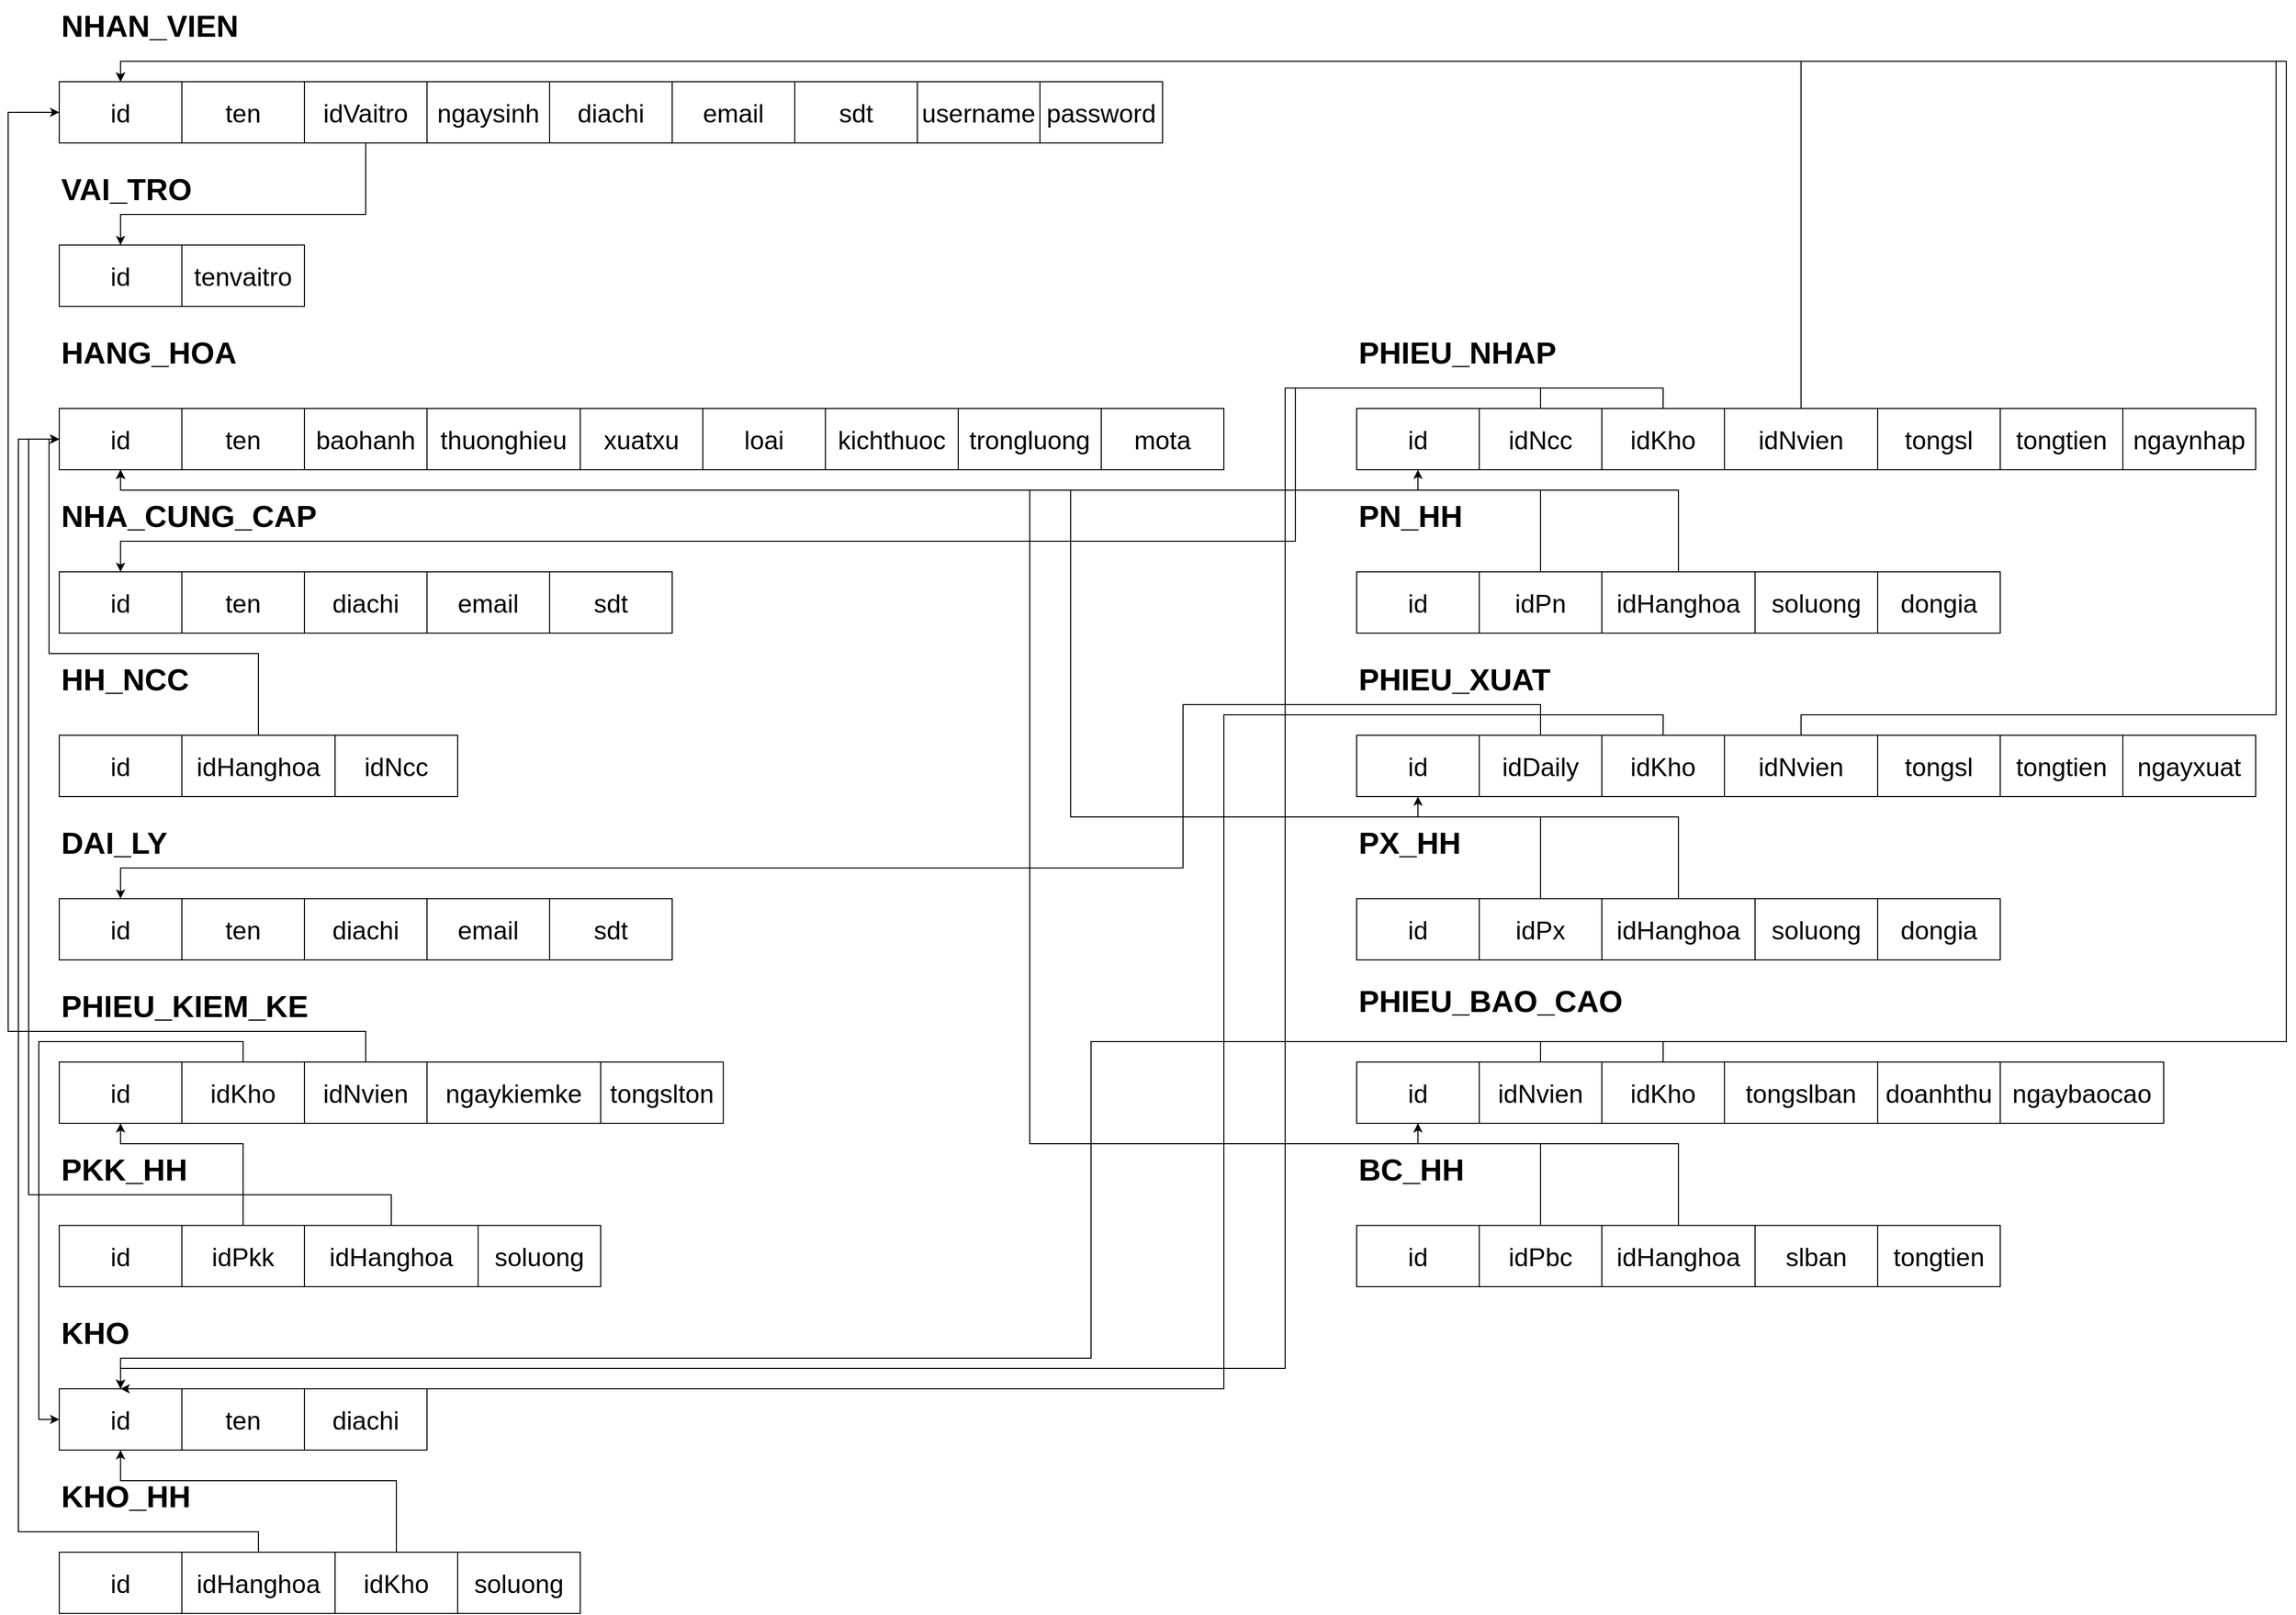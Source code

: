 <mxfile version="24.5.2" type="device">
  <diagram name="Page-1" id="P2hCqEnPHXEeFKP6DbiL">
    <mxGraphModel dx="3585" dy="1845" grid="1" gridSize="10" guides="1" tooltips="1" connect="1" arrows="1" fold="1" page="1" pageScale="1" pageWidth="3300" pageHeight="4681" math="0" shadow="0">
      <root>
        <mxCell id="0" />
        <mxCell id="1" parent="0" />
        <mxCell id="fSI5KDJvqZaZzSSYszZb-158" value="" style="rounded=0;whiteSpace=wrap;html=1;" vertex="1" parent="1">
          <mxGeometry x="160" y="160" width="120" height="60" as="geometry" />
        </mxCell>
        <mxCell id="fSI5KDJvqZaZzSSYszZb-159" value="id" style="text;html=1;align=center;verticalAlign=middle;whiteSpace=wrap;rounded=0;fontSize=25;" vertex="1" parent="1">
          <mxGeometry x="160" y="160" width="120" height="60" as="geometry" />
        </mxCell>
        <mxCell id="fSI5KDJvqZaZzSSYszZb-172" value="" style="rounded=0;whiteSpace=wrap;html=1;" vertex="1" parent="1">
          <mxGeometry x="280" y="160" width="120" height="60" as="geometry" />
        </mxCell>
        <mxCell id="fSI5KDJvqZaZzSSYszZb-173" value="ten" style="text;html=1;align=center;verticalAlign=middle;whiteSpace=wrap;rounded=0;fontSize=25;" vertex="1" parent="1">
          <mxGeometry x="280" y="160" width="120" height="60" as="geometry" />
        </mxCell>
        <mxCell id="fSI5KDJvqZaZzSSYszZb-174" value="" style="rounded=0;whiteSpace=wrap;html=1;" vertex="1" parent="1">
          <mxGeometry x="400" y="160" width="120" height="60" as="geometry" />
        </mxCell>
        <mxCell id="fSI5KDJvqZaZzSSYszZb-684" style="edgeStyle=orthogonalEdgeStyle;rounded=0;orthogonalLoop=1;jettySize=auto;html=1;exitX=0.5;exitY=1;exitDx=0;exitDy=0;entryX=0.5;entryY=0;entryDx=0;entryDy=0;" edge="1" parent="1" source="fSI5KDJvqZaZzSSYszZb-175" target="fSI5KDJvqZaZzSSYszZb-459">
          <mxGeometry relative="1" as="geometry">
            <Array as="points">
              <mxPoint x="460" y="290" />
              <mxPoint x="220" y="290" />
            </Array>
          </mxGeometry>
        </mxCell>
        <mxCell id="fSI5KDJvqZaZzSSYszZb-175" value="idVaitro" style="text;html=1;align=center;verticalAlign=middle;whiteSpace=wrap;rounded=0;fontSize=25;" vertex="1" parent="1">
          <mxGeometry x="400" y="160" width="120" height="60" as="geometry" />
        </mxCell>
        <mxCell id="fSI5KDJvqZaZzSSYszZb-176" value="" style="rounded=0;whiteSpace=wrap;html=1;" vertex="1" parent="1">
          <mxGeometry x="520" y="160" width="120" height="60" as="geometry" />
        </mxCell>
        <mxCell id="fSI5KDJvqZaZzSSYszZb-177" value="ngaysinh" style="text;html=1;align=center;verticalAlign=middle;whiteSpace=wrap;rounded=0;fontSize=25;" vertex="1" parent="1">
          <mxGeometry x="520" y="160" width="120" height="60" as="geometry" />
        </mxCell>
        <mxCell id="fSI5KDJvqZaZzSSYszZb-178" value="" style="rounded=0;whiteSpace=wrap;html=1;" vertex="1" parent="1">
          <mxGeometry x="640" y="160" width="120" height="60" as="geometry" />
        </mxCell>
        <mxCell id="fSI5KDJvqZaZzSSYszZb-179" value="diachi" style="text;html=1;align=center;verticalAlign=middle;whiteSpace=wrap;rounded=0;fontSize=25;" vertex="1" parent="1">
          <mxGeometry x="640" y="160" width="120" height="60" as="geometry" />
        </mxCell>
        <mxCell id="fSI5KDJvqZaZzSSYszZb-180" value="" style="rounded=0;whiteSpace=wrap;html=1;" vertex="1" parent="1">
          <mxGeometry x="760" y="160" width="120" height="60" as="geometry" />
        </mxCell>
        <mxCell id="fSI5KDJvqZaZzSSYszZb-181" value="email" style="text;html=1;align=center;verticalAlign=middle;whiteSpace=wrap;rounded=0;fontSize=25;" vertex="1" parent="1">
          <mxGeometry x="760" y="160" width="120" height="60" as="geometry" />
        </mxCell>
        <mxCell id="fSI5KDJvqZaZzSSYszZb-182" value="" style="rounded=0;whiteSpace=wrap;html=1;" vertex="1" parent="1">
          <mxGeometry x="880" y="160" width="120" height="60" as="geometry" />
        </mxCell>
        <mxCell id="fSI5KDJvqZaZzSSYszZb-183" value="sdt" style="text;html=1;align=center;verticalAlign=middle;whiteSpace=wrap;rounded=0;fontSize=25;" vertex="1" parent="1">
          <mxGeometry x="880" y="160" width="120" height="60" as="geometry" />
        </mxCell>
        <mxCell id="fSI5KDJvqZaZzSSYszZb-184" value="" style="rounded=0;whiteSpace=wrap;html=1;" vertex="1" parent="1">
          <mxGeometry x="1000" y="160" width="120" height="60" as="geometry" />
        </mxCell>
        <mxCell id="fSI5KDJvqZaZzSSYszZb-185" value="username" style="text;html=1;align=center;verticalAlign=middle;whiteSpace=wrap;rounded=0;fontSize=25;" vertex="1" parent="1">
          <mxGeometry x="1000" y="160" width="120" height="60" as="geometry" />
        </mxCell>
        <mxCell id="fSI5KDJvqZaZzSSYszZb-186" value="" style="rounded=0;whiteSpace=wrap;html=1;" vertex="1" parent="1">
          <mxGeometry x="1120" y="160" width="120" height="60" as="geometry" />
        </mxCell>
        <mxCell id="fSI5KDJvqZaZzSSYszZb-187" value="password" style="text;html=1;align=center;verticalAlign=middle;whiteSpace=wrap;rounded=0;fontSize=25;" vertex="1" parent="1">
          <mxGeometry x="1120" y="160" width="120" height="60" as="geometry" />
        </mxCell>
        <mxCell id="fSI5KDJvqZaZzSSYszZb-458" value="" style="rounded=0;whiteSpace=wrap;html=1;" vertex="1" parent="1">
          <mxGeometry x="160" y="320" width="120" height="60" as="geometry" />
        </mxCell>
        <mxCell id="fSI5KDJvqZaZzSSYszZb-459" value="id" style="text;html=1;align=center;verticalAlign=middle;whiteSpace=wrap;rounded=0;fontSize=25;" vertex="1" parent="1">
          <mxGeometry x="160" y="320" width="120" height="60" as="geometry" />
        </mxCell>
        <mxCell id="fSI5KDJvqZaZzSSYszZb-460" value="" style="rounded=0;whiteSpace=wrap;html=1;" vertex="1" parent="1">
          <mxGeometry x="280" y="320" width="120" height="60" as="geometry" />
        </mxCell>
        <mxCell id="fSI5KDJvqZaZzSSYszZb-461" value="tenvaitro" style="text;html=1;align=center;verticalAlign=middle;whiteSpace=wrap;rounded=0;fontSize=25;" vertex="1" parent="1">
          <mxGeometry x="280" y="320" width="120" height="60" as="geometry" />
        </mxCell>
        <mxCell id="fSI5KDJvqZaZzSSYszZb-476" value="" style="rounded=0;whiteSpace=wrap;html=1;" vertex="1" parent="1">
          <mxGeometry x="160" y="480" width="120" height="60" as="geometry" />
        </mxCell>
        <mxCell id="fSI5KDJvqZaZzSSYszZb-477" value="id" style="text;html=1;align=center;verticalAlign=middle;whiteSpace=wrap;rounded=0;fontSize=25;" vertex="1" parent="1">
          <mxGeometry x="160" y="480" width="120" height="60" as="geometry" />
        </mxCell>
        <mxCell id="fSI5KDJvqZaZzSSYszZb-478" value="" style="rounded=0;whiteSpace=wrap;html=1;" vertex="1" parent="1">
          <mxGeometry x="280" y="480" width="120" height="60" as="geometry" />
        </mxCell>
        <mxCell id="fSI5KDJvqZaZzSSYszZb-479" value="ten" style="text;html=1;align=center;verticalAlign=middle;whiteSpace=wrap;rounded=0;fontSize=25;" vertex="1" parent="1">
          <mxGeometry x="280" y="480" width="120" height="60" as="geometry" />
        </mxCell>
        <mxCell id="fSI5KDJvqZaZzSSYszZb-480" value="" style="rounded=0;whiteSpace=wrap;html=1;" vertex="1" parent="1">
          <mxGeometry x="400" y="480" width="120" height="60" as="geometry" />
        </mxCell>
        <mxCell id="fSI5KDJvqZaZzSSYszZb-481" value="baohanh" style="text;html=1;align=center;verticalAlign=middle;whiteSpace=wrap;rounded=0;fontSize=25;" vertex="1" parent="1">
          <mxGeometry x="400" y="480" width="120" height="60" as="geometry" />
        </mxCell>
        <mxCell id="fSI5KDJvqZaZzSSYszZb-482" value="" style="rounded=0;whiteSpace=wrap;html=1;" vertex="1" parent="1">
          <mxGeometry x="520" y="480" width="150" height="60" as="geometry" />
        </mxCell>
        <mxCell id="fSI5KDJvqZaZzSSYszZb-483" value="thuonghieu" style="text;html=1;align=center;verticalAlign=middle;whiteSpace=wrap;rounded=0;fontSize=25;" vertex="1" parent="1">
          <mxGeometry x="520" y="480" width="150" height="60" as="geometry" />
        </mxCell>
        <mxCell id="fSI5KDJvqZaZzSSYszZb-484" value="" style="rounded=0;whiteSpace=wrap;html=1;" vertex="1" parent="1">
          <mxGeometry x="670" y="480" width="120" height="60" as="geometry" />
        </mxCell>
        <mxCell id="fSI5KDJvqZaZzSSYszZb-485" value="xuatxu" style="text;html=1;align=center;verticalAlign=middle;whiteSpace=wrap;rounded=0;fontSize=25;" vertex="1" parent="1">
          <mxGeometry x="670" y="480" width="120" height="60" as="geometry" />
        </mxCell>
        <mxCell id="fSI5KDJvqZaZzSSYszZb-486" value="" style="rounded=0;whiteSpace=wrap;html=1;" vertex="1" parent="1">
          <mxGeometry x="790" y="480" width="120" height="60" as="geometry" />
        </mxCell>
        <mxCell id="fSI5KDJvqZaZzSSYszZb-487" value="loai" style="text;html=1;align=center;verticalAlign=middle;whiteSpace=wrap;rounded=0;fontSize=25;" vertex="1" parent="1">
          <mxGeometry x="790" y="480" width="120" height="60" as="geometry" />
        </mxCell>
        <mxCell id="fSI5KDJvqZaZzSSYszZb-488" value="" style="rounded=0;whiteSpace=wrap;html=1;" vertex="1" parent="1">
          <mxGeometry x="910" y="480" width="130" height="60" as="geometry" />
        </mxCell>
        <mxCell id="fSI5KDJvqZaZzSSYszZb-489" value="kichthuoc" style="text;html=1;align=center;verticalAlign=middle;whiteSpace=wrap;rounded=0;fontSize=25;" vertex="1" parent="1">
          <mxGeometry x="910" y="480" width="130" height="60" as="geometry" />
        </mxCell>
        <mxCell id="fSI5KDJvqZaZzSSYszZb-490" value="" style="rounded=0;whiteSpace=wrap;html=1;" vertex="1" parent="1">
          <mxGeometry x="1040" y="480" width="140" height="60" as="geometry" />
        </mxCell>
        <mxCell id="fSI5KDJvqZaZzSSYszZb-491" value="trongluong" style="text;html=1;align=center;verticalAlign=middle;whiteSpace=wrap;rounded=0;fontSize=25;" vertex="1" parent="1">
          <mxGeometry x="1040" y="480" width="140" height="60" as="geometry" />
        </mxCell>
        <mxCell id="fSI5KDJvqZaZzSSYszZb-492" value="" style="rounded=0;whiteSpace=wrap;html=1;" vertex="1" parent="1">
          <mxGeometry x="1180" y="480" width="120" height="60" as="geometry" />
        </mxCell>
        <mxCell id="fSI5KDJvqZaZzSSYszZb-493" value="mota" style="text;html=1;align=center;verticalAlign=middle;whiteSpace=wrap;rounded=0;fontSize=25;" vertex="1" parent="1">
          <mxGeometry x="1180" y="480" width="120" height="60" as="geometry" />
        </mxCell>
        <mxCell id="fSI5KDJvqZaZzSSYszZb-495" value="" style="rounded=0;whiteSpace=wrap;html=1;" vertex="1" parent="1">
          <mxGeometry x="160" y="640" width="120" height="60" as="geometry" />
        </mxCell>
        <mxCell id="fSI5KDJvqZaZzSSYszZb-496" value="id" style="text;html=1;align=center;verticalAlign=middle;whiteSpace=wrap;rounded=0;fontSize=25;" vertex="1" parent="1">
          <mxGeometry x="160" y="640" width="120" height="60" as="geometry" />
        </mxCell>
        <mxCell id="fSI5KDJvqZaZzSSYszZb-497" value="" style="rounded=0;whiteSpace=wrap;html=1;" vertex="1" parent="1">
          <mxGeometry x="280" y="640" width="120" height="60" as="geometry" />
        </mxCell>
        <mxCell id="fSI5KDJvqZaZzSSYszZb-498" value="ten" style="text;html=1;align=center;verticalAlign=middle;whiteSpace=wrap;rounded=0;fontSize=25;" vertex="1" parent="1">
          <mxGeometry x="280" y="640" width="120" height="60" as="geometry" />
        </mxCell>
        <mxCell id="fSI5KDJvqZaZzSSYszZb-499" value="" style="rounded=0;whiteSpace=wrap;html=1;" vertex="1" parent="1">
          <mxGeometry x="400" y="640" width="120" height="60" as="geometry" />
        </mxCell>
        <mxCell id="fSI5KDJvqZaZzSSYszZb-500" value="diachi" style="text;html=1;align=center;verticalAlign=middle;whiteSpace=wrap;rounded=0;fontSize=25;" vertex="1" parent="1">
          <mxGeometry x="400" y="640" width="120" height="60" as="geometry" />
        </mxCell>
        <mxCell id="fSI5KDJvqZaZzSSYszZb-501" value="" style="rounded=0;whiteSpace=wrap;html=1;" vertex="1" parent="1">
          <mxGeometry x="520" y="640" width="120" height="60" as="geometry" />
        </mxCell>
        <mxCell id="fSI5KDJvqZaZzSSYszZb-502" value="email" style="text;html=1;align=center;verticalAlign=middle;whiteSpace=wrap;rounded=0;fontSize=25;" vertex="1" parent="1">
          <mxGeometry x="520" y="640" width="120" height="60" as="geometry" />
        </mxCell>
        <mxCell id="fSI5KDJvqZaZzSSYszZb-503" value="" style="rounded=0;whiteSpace=wrap;html=1;" vertex="1" parent="1">
          <mxGeometry x="640" y="640" width="120" height="60" as="geometry" />
        </mxCell>
        <mxCell id="fSI5KDJvqZaZzSSYszZb-504" value="sdt" style="text;html=1;align=center;verticalAlign=middle;whiteSpace=wrap;rounded=0;fontSize=25;" vertex="1" parent="1">
          <mxGeometry x="640" y="640" width="120" height="60" as="geometry" />
        </mxCell>
        <mxCell id="fSI5KDJvqZaZzSSYszZb-513" value="" style="rounded=0;whiteSpace=wrap;html=1;" vertex="1" parent="1">
          <mxGeometry x="160" y="800" width="120" height="60" as="geometry" />
        </mxCell>
        <mxCell id="fSI5KDJvqZaZzSSYszZb-514" value="id" style="text;html=1;align=center;verticalAlign=middle;whiteSpace=wrap;rounded=0;fontSize=25;" vertex="1" parent="1">
          <mxGeometry x="160" y="800" width="120" height="60" as="geometry" />
        </mxCell>
        <mxCell id="fSI5KDJvqZaZzSSYszZb-515" value="" style="rounded=0;whiteSpace=wrap;html=1;" vertex="1" parent="1">
          <mxGeometry x="280" y="800" width="150" height="60" as="geometry" />
        </mxCell>
        <mxCell id="fSI5KDJvqZaZzSSYszZb-685" style="edgeStyle=orthogonalEdgeStyle;rounded=0;orthogonalLoop=1;jettySize=auto;html=1;exitX=0.5;exitY=0;exitDx=0;exitDy=0;entryX=0;entryY=0.5;entryDx=0;entryDy=0;" edge="1" parent="1" source="fSI5KDJvqZaZzSSYszZb-516" target="fSI5KDJvqZaZzSSYszZb-477">
          <mxGeometry relative="1" as="geometry">
            <Array as="points">
              <mxPoint x="355" y="720" />
              <mxPoint x="150" y="720" />
              <mxPoint x="150" y="510" />
            </Array>
          </mxGeometry>
        </mxCell>
        <mxCell id="fSI5KDJvqZaZzSSYszZb-516" value="idHanghoa" style="text;html=1;align=center;verticalAlign=middle;whiteSpace=wrap;rounded=0;fontSize=25;" vertex="1" parent="1">
          <mxGeometry x="280" y="800" width="150" height="60" as="geometry" />
        </mxCell>
        <mxCell id="fSI5KDJvqZaZzSSYszZb-517" value="" style="rounded=0;whiteSpace=wrap;html=1;" vertex="1" parent="1">
          <mxGeometry x="430" y="800" width="120" height="60" as="geometry" />
        </mxCell>
        <mxCell id="fSI5KDJvqZaZzSSYszZb-518" value="idNcc" style="text;html=1;align=center;verticalAlign=middle;whiteSpace=wrap;rounded=0;fontSize=25;" vertex="1" parent="1">
          <mxGeometry x="430" y="800" width="120" height="60" as="geometry" />
        </mxCell>
        <mxCell id="fSI5KDJvqZaZzSSYszZb-531" value="" style="rounded=0;whiteSpace=wrap;html=1;" vertex="1" parent="1">
          <mxGeometry x="160" y="960" width="120" height="60" as="geometry" />
        </mxCell>
        <mxCell id="fSI5KDJvqZaZzSSYszZb-532" value="id" style="text;html=1;align=center;verticalAlign=middle;whiteSpace=wrap;rounded=0;fontSize=25;" vertex="1" parent="1">
          <mxGeometry x="160" y="960" width="120" height="60" as="geometry" />
        </mxCell>
        <mxCell id="fSI5KDJvqZaZzSSYszZb-533" value="" style="rounded=0;whiteSpace=wrap;html=1;" vertex="1" parent="1">
          <mxGeometry x="280" y="960" width="120" height="60" as="geometry" />
        </mxCell>
        <mxCell id="fSI5KDJvqZaZzSSYszZb-534" value="ten" style="text;html=1;align=center;verticalAlign=middle;whiteSpace=wrap;rounded=0;fontSize=25;" vertex="1" parent="1">
          <mxGeometry x="280" y="960" width="120" height="60" as="geometry" />
        </mxCell>
        <mxCell id="fSI5KDJvqZaZzSSYszZb-535" value="" style="rounded=0;whiteSpace=wrap;html=1;" vertex="1" parent="1">
          <mxGeometry x="400" y="960" width="120" height="60" as="geometry" />
        </mxCell>
        <mxCell id="fSI5KDJvqZaZzSSYszZb-536" value="diachi" style="text;html=1;align=center;verticalAlign=middle;whiteSpace=wrap;rounded=0;fontSize=25;" vertex="1" parent="1">
          <mxGeometry x="400" y="960" width="120" height="60" as="geometry" />
        </mxCell>
        <mxCell id="fSI5KDJvqZaZzSSYszZb-537" value="" style="rounded=0;whiteSpace=wrap;html=1;" vertex="1" parent="1">
          <mxGeometry x="520" y="960" width="120" height="60" as="geometry" />
        </mxCell>
        <mxCell id="fSI5KDJvqZaZzSSYszZb-538" value="email" style="text;html=1;align=center;verticalAlign=middle;whiteSpace=wrap;rounded=0;fontSize=25;" vertex="1" parent="1">
          <mxGeometry x="520" y="960" width="120" height="60" as="geometry" />
        </mxCell>
        <mxCell id="fSI5KDJvqZaZzSSYszZb-539" value="" style="rounded=0;whiteSpace=wrap;html=1;" vertex="1" parent="1">
          <mxGeometry x="640" y="960" width="120" height="60" as="geometry" />
        </mxCell>
        <mxCell id="fSI5KDJvqZaZzSSYszZb-540" value="sdt" style="text;html=1;align=center;verticalAlign=middle;whiteSpace=wrap;rounded=0;fontSize=25;" vertex="1" parent="1">
          <mxGeometry x="640" y="960" width="120" height="60" as="geometry" />
        </mxCell>
        <mxCell id="fSI5KDJvqZaZzSSYszZb-549" value="" style="rounded=0;whiteSpace=wrap;html=1;" vertex="1" parent="1">
          <mxGeometry x="160" y="1120" width="120" height="60" as="geometry" />
        </mxCell>
        <mxCell id="fSI5KDJvqZaZzSSYszZb-550" value="id" style="text;html=1;align=center;verticalAlign=middle;whiteSpace=wrap;rounded=0;fontSize=25;" vertex="1" parent="1">
          <mxGeometry x="160" y="1120" width="120" height="60" as="geometry" />
        </mxCell>
        <mxCell id="fSI5KDJvqZaZzSSYszZb-551" value="" style="rounded=0;whiteSpace=wrap;html=1;" vertex="1" parent="1">
          <mxGeometry x="280" y="1120" width="120" height="60" as="geometry" />
        </mxCell>
        <mxCell id="fSI5KDJvqZaZzSSYszZb-686" style="edgeStyle=orthogonalEdgeStyle;rounded=0;orthogonalLoop=1;jettySize=auto;html=1;exitX=0.5;exitY=0;exitDx=0;exitDy=0;entryX=0;entryY=0.5;entryDx=0;entryDy=0;" edge="1" parent="1" source="fSI5KDJvqZaZzSSYszZb-552" target="fSI5KDJvqZaZzSSYszZb-578">
          <mxGeometry relative="1" as="geometry" />
        </mxCell>
        <mxCell id="fSI5KDJvqZaZzSSYszZb-552" value="idKho" style="text;html=1;align=center;verticalAlign=middle;whiteSpace=wrap;rounded=0;fontSize=25;" vertex="1" parent="1">
          <mxGeometry x="280" y="1120" width="120" height="60" as="geometry" />
        </mxCell>
        <mxCell id="fSI5KDJvqZaZzSSYszZb-553" value="" style="rounded=0;whiteSpace=wrap;html=1;" vertex="1" parent="1">
          <mxGeometry x="400" y="1120" width="120" height="60" as="geometry" />
        </mxCell>
        <mxCell id="fSI5KDJvqZaZzSSYszZb-687" style="edgeStyle=orthogonalEdgeStyle;rounded=0;orthogonalLoop=1;jettySize=auto;html=1;exitX=0.5;exitY=0;exitDx=0;exitDy=0;entryX=0;entryY=0.5;entryDx=0;entryDy=0;" edge="1" parent="1" source="fSI5KDJvqZaZzSSYszZb-554" target="fSI5KDJvqZaZzSSYszZb-159">
          <mxGeometry relative="1" as="geometry">
            <Array as="points">
              <mxPoint x="460" y="1090" />
              <mxPoint x="110" y="1090" />
              <mxPoint x="110" y="190" />
            </Array>
          </mxGeometry>
        </mxCell>
        <mxCell id="fSI5KDJvqZaZzSSYszZb-554" value="idNvien" style="text;html=1;align=center;verticalAlign=middle;whiteSpace=wrap;rounded=0;fontSize=25;" vertex="1" parent="1">
          <mxGeometry x="400" y="1120" width="120" height="60" as="geometry" />
        </mxCell>
        <mxCell id="fSI5KDJvqZaZzSSYszZb-555" value="" style="rounded=0;whiteSpace=wrap;html=1;" vertex="1" parent="1">
          <mxGeometry x="520" y="1120" width="170" height="60" as="geometry" />
        </mxCell>
        <mxCell id="fSI5KDJvqZaZzSSYszZb-556" value="ngaykiemke" style="text;html=1;align=center;verticalAlign=middle;whiteSpace=wrap;rounded=0;fontSize=25;" vertex="1" parent="1">
          <mxGeometry x="520" y="1120" width="170" height="60" as="geometry" />
        </mxCell>
        <mxCell id="fSI5KDJvqZaZzSSYszZb-557" value="" style="rounded=0;whiteSpace=wrap;html=1;" vertex="1" parent="1">
          <mxGeometry x="690" y="1120" width="120" height="60" as="geometry" />
        </mxCell>
        <mxCell id="fSI5KDJvqZaZzSSYszZb-558" value="tongslton" style="text;html=1;align=center;verticalAlign=middle;whiteSpace=wrap;rounded=0;fontSize=25;" vertex="1" parent="1">
          <mxGeometry x="690" y="1120" width="120" height="60" as="geometry" />
        </mxCell>
        <mxCell id="fSI5KDJvqZaZzSSYszZb-567" value="" style="rounded=0;whiteSpace=wrap;html=1;" vertex="1" parent="1">
          <mxGeometry x="160" y="1280" width="120" height="60" as="geometry" />
        </mxCell>
        <mxCell id="fSI5KDJvqZaZzSSYszZb-568" value="id" style="text;html=1;align=center;verticalAlign=middle;whiteSpace=wrap;rounded=0;fontSize=25;" vertex="1" parent="1">
          <mxGeometry x="160" y="1280" width="120" height="60" as="geometry" />
        </mxCell>
        <mxCell id="fSI5KDJvqZaZzSSYszZb-569" value="" style="rounded=0;whiteSpace=wrap;html=1;" vertex="1" parent="1">
          <mxGeometry x="280" y="1280" width="120" height="60" as="geometry" />
        </mxCell>
        <mxCell id="fSI5KDJvqZaZzSSYszZb-688" style="edgeStyle=orthogonalEdgeStyle;rounded=0;orthogonalLoop=1;jettySize=auto;html=1;exitX=0.5;exitY=0;exitDx=0;exitDy=0;entryX=0.5;entryY=1;entryDx=0;entryDy=0;" edge="1" parent="1" source="fSI5KDJvqZaZzSSYszZb-570" target="fSI5KDJvqZaZzSSYszZb-550">
          <mxGeometry relative="1" as="geometry">
            <Array as="points">
              <mxPoint x="340" y="1200" />
              <mxPoint x="220" y="1200" />
            </Array>
          </mxGeometry>
        </mxCell>
        <mxCell id="fSI5KDJvqZaZzSSYszZb-570" value="idPkk" style="text;html=1;align=center;verticalAlign=middle;whiteSpace=wrap;rounded=0;fontSize=25;" vertex="1" parent="1">
          <mxGeometry x="280" y="1280" width="120" height="60" as="geometry" />
        </mxCell>
        <mxCell id="fSI5KDJvqZaZzSSYszZb-571" value="" style="rounded=0;whiteSpace=wrap;html=1;" vertex="1" parent="1">
          <mxGeometry x="570" y="1280" width="120" height="60" as="geometry" />
        </mxCell>
        <mxCell id="fSI5KDJvqZaZzSSYszZb-572" value="soluong" style="text;html=1;align=center;verticalAlign=middle;whiteSpace=wrap;rounded=0;fontSize=25;" vertex="1" parent="1">
          <mxGeometry x="570" y="1280" width="120" height="60" as="geometry" />
        </mxCell>
        <mxCell id="fSI5KDJvqZaZzSSYszZb-573" value="" style="rounded=0;whiteSpace=wrap;html=1;" vertex="1" parent="1">
          <mxGeometry x="400" y="1280" width="170" height="60" as="geometry" />
        </mxCell>
        <mxCell id="fSI5KDJvqZaZzSSYszZb-689" style="edgeStyle=orthogonalEdgeStyle;rounded=0;orthogonalLoop=1;jettySize=auto;html=1;exitX=0.5;exitY=0;exitDx=0;exitDy=0;entryX=0;entryY=0.5;entryDx=0;entryDy=0;" edge="1" parent="1" source="fSI5KDJvqZaZzSSYszZb-574" target="fSI5KDJvqZaZzSSYszZb-477">
          <mxGeometry relative="1" as="geometry">
            <Array as="points">
              <mxPoint x="485" y="1250" />
              <mxPoint x="130" y="1250" />
              <mxPoint x="130" y="510" />
            </Array>
          </mxGeometry>
        </mxCell>
        <mxCell id="fSI5KDJvqZaZzSSYszZb-574" value="idHanghoa" style="text;html=1;align=center;verticalAlign=middle;whiteSpace=wrap;rounded=0;fontSize=25;" vertex="1" parent="1">
          <mxGeometry x="400" y="1280" width="170" height="60" as="geometry" />
        </mxCell>
        <mxCell id="fSI5KDJvqZaZzSSYszZb-577" value="" style="rounded=0;whiteSpace=wrap;html=1;" vertex="1" parent="1">
          <mxGeometry x="160" y="1440" width="120" height="60" as="geometry" />
        </mxCell>
        <mxCell id="fSI5KDJvqZaZzSSYszZb-578" value="id" style="text;html=1;align=center;verticalAlign=middle;whiteSpace=wrap;rounded=0;fontSize=25;" vertex="1" parent="1">
          <mxGeometry x="160" y="1440" width="120" height="60" as="geometry" />
        </mxCell>
        <mxCell id="fSI5KDJvqZaZzSSYszZb-579" value="" style="rounded=0;whiteSpace=wrap;html=1;" vertex="1" parent="1">
          <mxGeometry x="280" y="1440" width="120" height="60" as="geometry" />
        </mxCell>
        <mxCell id="fSI5KDJvqZaZzSSYszZb-580" value="ten" style="text;html=1;align=center;verticalAlign=middle;whiteSpace=wrap;rounded=0;fontSize=25;" vertex="1" parent="1">
          <mxGeometry x="280" y="1440" width="120" height="60" as="geometry" />
        </mxCell>
        <mxCell id="fSI5KDJvqZaZzSSYszZb-581" value="" style="rounded=0;whiteSpace=wrap;html=1;" vertex="1" parent="1">
          <mxGeometry x="400" y="1440" width="120" height="60" as="geometry" />
        </mxCell>
        <mxCell id="fSI5KDJvqZaZzSSYszZb-582" value="diachi" style="text;html=1;align=center;verticalAlign=middle;whiteSpace=wrap;rounded=0;fontSize=25;" vertex="1" parent="1">
          <mxGeometry x="400" y="1440" width="120" height="60" as="geometry" />
        </mxCell>
        <mxCell id="fSI5KDJvqZaZzSSYszZb-583" value="" style="rounded=0;whiteSpace=wrap;html=1;" vertex="1" parent="1">
          <mxGeometry x="160" y="1600" width="120" height="60" as="geometry" />
        </mxCell>
        <mxCell id="fSI5KDJvqZaZzSSYszZb-584" value="id" style="text;html=1;align=center;verticalAlign=middle;whiteSpace=wrap;rounded=0;fontSize=25;" vertex="1" parent="1">
          <mxGeometry x="160" y="1600" width="120" height="60" as="geometry" />
        </mxCell>
        <mxCell id="fSI5KDJvqZaZzSSYszZb-585" value="" style="rounded=0;whiteSpace=wrap;html=1;" vertex="1" parent="1">
          <mxGeometry x="280" y="1600" width="150" height="60" as="geometry" />
        </mxCell>
        <mxCell id="fSI5KDJvqZaZzSSYszZb-690" style="edgeStyle=orthogonalEdgeStyle;rounded=0;orthogonalLoop=1;jettySize=auto;html=1;exitX=0.5;exitY=0;exitDx=0;exitDy=0;entryX=0;entryY=0.5;entryDx=0;entryDy=0;" edge="1" parent="1" source="fSI5KDJvqZaZzSSYszZb-586" target="fSI5KDJvqZaZzSSYszZb-477">
          <mxGeometry relative="1" as="geometry">
            <Array as="points">
              <mxPoint x="355" y="1580" />
              <mxPoint x="120" y="1580" />
              <mxPoint x="120" y="510" />
            </Array>
          </mxGeometry>
        </mxCell>
        <mxCell id="fSI5KDJvqZaZzSSYszZb-586" value="idHanghoa" style="text;html=1;align=center;verticalAlign=middle;whiteSpace=wrap;rounded=0;fontSize=25;" vertex="1" parent="1">
          <mxGeometry x="280" y="1600" width="150" height="60" as="geometry" />
        </mxCell>
        <mxCell id="fSI5KDJvqZaZzSSYszZb-587" value="" style="rounded=0;whiteSpace=wrap;html=1;" vertex="1" parent="1">
          <mxGeometry x="430" y="1600" width="120" height="60" as="geometry" />
        </mxCell>
        <mxCell id="fSI5KDJvqZaZzSSYszZb-692" style="edgeStyle=orthogonalEdgeStyle;rounded=0;orthogonalLoop=1;jettySize=auto;html=1;exitX=0.5;exitY=0;exitDx=0;exitDy=0;entryX=0.5;entryY=1;entryDx=0;entryDy=0;" edge="1" parent="1" source="fSI5KDJvqZaZzSSYszZb-588" target="fSI5KDJvqZaZzSSYszZb-578">
          <mxGeometry relative="1" as="geometry">
            <Array as="points">
              <mxPoint x="490" y="1530" />
              <mxPoint x="220" y="1530" />
            </Array>
          </mxGeometry>
        </mxCell>
        <mxCell id="fSI5KDJvqZaZzSSYszZb-588" value="idKho" style="text;html=1;align=center;verticalAlign=middle;whiteSpace=wrap;rounded=0;fontSize=25;" vertex="1" parent="1">
          <mxGeometry x="430" y="1600" width="120" height="60" as="geometry" />
        </mxCell>
        <mxCell id="fSI5KDJvqZaZzSSYszZb-589" value="" style="rounded=0;whiteSpace=wrap;html=1;" vertex="1" parent="1">
          <mxGeometry x="550" y="1600" width="120" height="60" as="geometry" />
        </mxCell>
        <mxCell id="fSI5KDJvqZaZzSSYszZb-590" value="soluong" style="text;html=1;align=center;verticalAlign=middle;whiteSpace=wrap;rounded=0;fontSize=25;" vertex="1" parent="1">
          <mxGeometry x="550" y="1600" width="120" height="60" as="geometry" />
        </mxCell>
        <mxCell id="fSI5KDJvqZaZzSSYszZb-591" value="" style="rounded=0;whiteSpace=wrap;html=1;" vertex="1" parent="1">
          <mxGeometry x="1430" y="480" width="120" height="60" as="geometry" />
        </mxCell>
        <mxCell id="fSI5KDJvqZaZzSSYszZb-592" value="id" style="text;html=1;align=center;verticalAlign=middle;whiteSpace=wrap;rounded=0;fontSize=25;" vertex="1" parent="1">
          <mxGeometry x="1430" y="480" width="120" height="60" as="geometry" />
        </mxCell>
        <mxCell id="fSI5KDJvqZaZzSSYszZb-593" value="" style="rounded=0;whiteSpace=wrap;html=1;" vertex="1" parent="1">
          <mxGeometry x="1550" y="480" width="120" height="60" as="geometry" />
        </mxCell>
        <mxCell id="fSI5KDJvqZaZzSSYszZb-694" style="edgeStyle=orthogonalEdgeStyle;rounded=0;orthogonalLoop=1;jettySize=auto;html=1;exitX=0.5;exitY=0;exitDx=0;exitDy=0;entryX=0.5;entryY=0;entryDx=0;entryDy=0;" edge="1" parent="1" source="fSI5KDJvqZaZzSSYszZb-594" target="fSI5KDJvqZaZzSSYszZb-496">
          <mxGeometry relative="1" as="geometry">
            <Array as="points">
              <mxPoint x="1610" y="460" />
              <mxPoint x="1370" y="460" />
              <mxPoint x="1370" y="610" />
              <mxPoint x="220" y="610" />
            </Array>
          </mxGeometry>
        </mxCell>
        <mxCell id="fSI5KDJvqZaZzSSYszZb-594" value="idNcc" style="text;html=1;align=center;verticalAlign=middle;whiteSpace=wrap;rounded=0;fontSize=25;" vertex="1" parent="1">
          <mxGeometry x="1550" y="480" width="120" height="60" as="geometry" />
        </mxCell>
        <mxCell id="fSI5KDJvqZaZzSSYszZb-595" value="" style="rounded=0;whiteSpace=wrap;html=1;" vertex="1" parent="1">
          <mxGeometry x="1670" y="480" width="120" height="60" as="geometry" />
        </mxCell>
        <mxCell id="fSI5KDJvqZaZzSSYszZb-695" style="edgeStyle=orthogonalEdgeStyle;rounded=0;orthogonalLoop=1;jettySize=auto;html=1;exitX=0.5;exitY=0;exitDx=0;exitDy=0;entryX=0.5;entryY=0;entryDx=0;entryDy=0;" edge="1" parent="1" source="fSI5KDJvqZaZzSSYszZb-596" target="fSI5KDJvqZaZzSSYszZb-578">
          <mxGeometry relative="1" as="geometry">
            <Array as="points">
              <mxPoint x="1730" y="460" />
              <mxPoint x="1360" y="460" />
              <mxPoint x="1360" y="1420" />
              <mxPoint x="220" y="1420" />
            </Array>
          </mxGeometry>
        </mxCell>
        <mxCell id="fSI5KDJvqZaZzSSYszZb-596" value="idKho" style="text;html=1;align=center;verticalAlign=middle;whiteSpace=wrap;rounded=0;fontSize=25;" vertex="1" parent="1">
          <mxGeometry x="1670" y="480" width="120" height="60" as="geometry" />
        </mxCell>
        <mxCell id="fSI5KDJvqZaZzSSYszZb-597" value="" style="rounded=0;whiteSpace=wrap;html=1;" vertex="1" parent="1">
          <mxGeometry x="1790" y="480" width="150" height="60" as="geometry" />
        </mxCell>
        <mxCell id="fSI5KDJvqZaZzSSYszZb-696" style="edgeStyle=orthogonalEdgeStyle;rounded=0;orthogonalLoop=1;jettySize=auto;html=1;exitX=0.5;exitY=0;exitDx=0;exitDy=0;entryX=0.5;entryY=0;entryDx=0;entryDy=0;" edge="1" parent="1" source="fSI5KDJvqZaZzSSYszZb-598" target="fSI5KDJvqZaZzSSYszZb-159">
          <mxGeometry relative="1" as="geometry" />
        </mxCell>
        <mxCell id="fSI5KDJvqZaZzSSYszZb-598" value="idNvien" style="text;html=1;align=center;verticalAlign=middle;whiteSpace=wrap;rounded=0;fontSize=25;" vertex="1" parent="1">
          <mxGeometry x="1790" y="480" width="150" height="60" as="geometry" />
        </mxCell>
        <mxCell id="fSI5KDJvqZaZzSSYszZb-599" value="" style="rounded=0;whiteSpace=wrap;html=1;" vertex="1" parent="1">
          <mxGeometry x="1940" y="480" width="120" height="60" as="geometry" />
        </mxCell>
        <mxCell id="fSI5KDJvqZaZzSSYszZb-600" value="tongsl" style="text;html=1;align=center;verticalAlign=middle;whiteSpace=wrap;rounded=0;fontSize=25;" vertex="1" parent="1">
          <mxGeometry x="1940" y="480" width="120" height="60" as="geometry" />
        </mxCell>
        <mxCell id="fSI5KDJvqZaZzSSYszZb-601" value="" style="rounded=0;whiteSpace=wrap;html=1;" vertex="1" parent="1">
          <mxGeometry x="2060" y="480" width="120" height="60" as="geometry" />
        </mxCell>
        <mxCell id="fSI5KDJvqZaZzSSYszZb-602" value="tongtien" style="text;html=1;align=center;verticalAlign=middle;whiteSpace=wrap;rounded=0;fontSize=25;" vertex="1" parent="1">
          <mxGeometry x="2060" y="480" width="120" height="60" as="geometry" />
        </mxCell>
        <mxCell id="fSI5KDJvqZaZzSSYszZb-603" value="" style="rounded=0;whiteSpace=wrap;html=1;" vertex="1" parent="1">
          <mxGeometry x="2180" y="480" width="130" height="60" as="geometry" />
        </mxCell>
        <mxCell id="fSI5KDJvqZaZzSSYszZb-604" value="ngaynhap" style="text;html=1;align=center;verticalAlign=middle;whiteSpace=wrap;rounded=0;fontSize=25;" vertex="1" parent="1">
          <mxGeometry x="2180" y="480" width="130" height="60" as="geometry" />
        </mxCell>
        <mxCell id="fSI5KDJvqZaZzSSYszZb-609" value="" style="rounded=0;whiteSpace=wrap;html=1;" vertex="1" parent="1">
          <mxGeometry x="1430" y="640" width="120" height="60" as="geometry" />
        </mxCell>
        <mxCell id="fSI5KDJvqZaZzSSYszZb-610" value="id" style="text;html=1;align=center;verticalAlign=middle;whiteSpace=wrap;rounded=0;fontSize=25;" vertex="1" parent="1">
          <mxGeometry x="1430" y="640" width="120" height="60" as="geometry" />
        </mxCell>
        <mxCell id="fSI5KDJvqZaZzSSYszZb-611" value="" style="rounded=0;whiteSpace=wrap;html=1;" vertex="1" parent="1">
          <mxGeometry x="1550" y="640" width="120" height="60" as="geometry" />
        </mxCell>
        <mxCell id="fSI5KDJvqZaZzSSYszZb-697" style="edgeStyle=orthogonalEdgeStyle;rounded=0;orthogonalLoop=1;jettySize=auto;html=1;exitX=0.5;exitY=0;exitDx=0;exitDy=0;entryX=0.5;entryY=1;entryDx=0;entryDy=0;" edge="1" parent="1" source="fSI5KDJvqZaZzSSYszZb-612" target="fSI5KDJvqZaZzSSYszZb-592">
          <mxGeometry relative="1" as="geometry">
            <Array as="points">
              <mxPoint x="1610" y="560" />
              <mxPoint x="1490" y="560" />
            </Array>
          </mxGeometry>
        </mxCell>
        <mxCell id="fSI5KDJvqZaZzSSYszZb-612" value="idPn" style="text;html=1;align=center;verticalAlign=middle;whiteSpace=wrap;rounded=0;fontSize=25;" vertex="1" parent="1">
          <mxGeometry x="1550" y="640" width="120" height="60" as="geometry" />
        </mxCell>
        <mxCell id="fSI5KDJvqZaZzSSYszZb-613" value="" style="rounded=0;whiteSpace=wrap;html=1;" vertex="1" parent="1">
          <mxGeometry x="1940" y="640" width="120" height="60" as="geometry" />
        </mxCell>
        <mxCell id="fSI5KDJvqZaZzSSYszZb-614" value="dongia" style="text;html=1;align=center;verticalAlign=middle;whiteSpace=wrap;rounded=0;fontSize=25;" vertex="1" parent="1">
          <mxGeometry x="1940" y="640" width="120" height="60" as="geometry" />
        </mxCell>
        <mxCell id="fSI5KDJvqZaZzSSYszZb-615" value="" style="rounded=0;whiteSpace=wrap;html=1;" vertex="1" parent="1">
          <mxGeometry x="1670" y="640" width="150" height="60" as="geometry" />
        </mxCell>
        <mxCell id="fSI5KDJvqZaZzSSYszZb-698" style="edgeStyle=orthogonalEdgeStyle;rounded=0;orthogonalLoop=1;jettySize=auto;html=1;exitX=0.5;exitY=0;exitDx=0;exitDy=0;entryX=0.5;entryY=1;entryDx=0;entryDy=0;" edge="1" parent="1" source="fSI5KDJvqZaZzSSYszZb-616" target="fSI5KDJvqZaZzSSYszZb-477">
          <mxGeometry relative="1" as="geometry">
            <Array as="points">
              <mxPoint x="1745" y="560" />
              <mxPoint x="220" y="560" />
            </Array>
          </mxGeometry>
        </mxCell>
        <mxCell id="fSI5KDJvqZaZzSSYszZb-616" value="idHanghoa" style="text;html=1;align=center;verticalAlign=middle;whiteSpace=wrap;rounded=0;fontSize=25;" vertex="1" parent="1">
          <mxGeometry x="1670" y="640" width="150" height="60" as="geometry" />
        </mxCell>
        <mxCell id="fSI5KDJvqZaZzSSYszZb-617" value="" style="rounded=0;whiteSpace=wrap;html=1;" vertex="1" parent="1">
          <mxGeometry x="1820" y="640" width="120" height="60" as="geometry" />
        </mxCell>
        <mxCell id="fSI5KDJvqZaZzSSYszZb-618" value="soluong" style="text;html=1;align=center;verticalAlign=middle;whiteSpace=wrap;rounded=0;fontSize=25;" vertex="1" parent="1">
          <mxGeometry x="1820" y="640" width="120" height="60" as="geometry" />
        </mxCell>
        <mxCell id="fSI5KDJvqZaZzSSYszZb-619" value="" style="rounded=0;whiteSpace=wrap;html=1;" vertex="1" parent="1">
          <mxGeometry x="1430" y="800" width="120" height="60" as="geometry" />
        </mxCell>
        <mxCell id="fSI5KDJvqZaZzSSYszZb-620" value="id" style="text;html=1;align=center;verticalAlign=middle;whiteSpace=wrap;rounded=0;fontSize=25;" vertex="1" parent="1">
          <mxGeometry x="1430" y="800" width="120" height="60" as="geometry" />
        </mxCell>
        <mxCell id="fSI5KDJvqZaZzSSYszZb-621" value="" style="rounded=0;whiteSpace=wrap;html=1;" vertex="1" parent="1">
          <mxGeometry x="1550" y="800" width="120" height="60" as="geometry" />
        </mxCell>
        <mxCell id="fSI5KDJvqZaZzSSYszZb-699" style="edgeStyle=orthogonalEdgeStyle;rounded=0;orthogonalLoop=1;jettySize=auto;html=1;exitX=0.5;exitY=0;exitDx=0;exitDy=0;entryX=0.5;entryY=0;entryDx=0;entryDy=0;" edge="1" parent="1" source="fSI5KDJvqZaZzSSYszZb-622" target="fSI5KDJvqZaZzSSYszZb-532">
          <mxGeometry relative="1" as="geometry">
            <Array as="points">
              <mxPoint x="1610" y="770" />
              <mxPoint x="1260" y="770" />
              <mxPoint x="1260" y="930" />
              <mxPoint x="220" y="930" />
            </Array>
          </mxGeometry>
        </mxCell>
        <mxCell id="fSI5KDJvqZaZzSSYszZb-622" value="idDaily" style="text;html=1;align=center;verticalAlign=middle;whiteSpace=wrap;rounded=0;fontSize=25;" vertex="1" parent="1">
          <mxGeometry x="1550" y="800" width="120" height="60" as="geometry" />
        </mxCell>
        <mxCell id="fSI5KDJvqZaZzSSYszZb-623" value="" style="rounded=0;whiteSpace=wrap;html=1;" vertex="1" parent="1">
          <mxGeometry x="1670" y="800" width="120" height="60" as="geometry" />
        </mxCell>
        <mxCell id="fSI5KDJvqZaZzSSYszZb-700" style="edgeStyle=orthogonalEdgeStyle;rounded=0;orthogonalLoop=1;jettySize=auto;html=1;exitX=0.5;exitY=0;exitDx=0;exitDy=0;entryX=0.5;entryY=0;entryDx=0;entryDy=0;" edge="1" parent="1" source="fSI5KDJvqZaZzSSYszZb-624" target="fSI5KDJvqZaZzSSYszZb-578">
          <mxGeometry relative="1" as="geometry">
            <Array as="points">
              <mxPoint x="1730" y="780" />
              <mxPoint x="1300" y="780" />
              <mxPoint x="1300" y="1440" />
            </Array>
          </mxGeometry>
        </mxCell>
        <mxCell id="fSI5KDJvqZaZzSSYszZb-624" value="idKho" style="text;html=1;align=center;verticalAlign=middle;whiteSpace=wrap;rounded=0;fontSize=25;" vertex="1" parent="1">
          <mxGeometry x="1670" y="800" width="120" height="60" as="geometry" />
        </mxCell>
        <mxCell id="fSI5KDJvqZaZzSSYszZb-625" value="" style="rounded=0;whiteSpace=wrap;html=1;" vertex="1" parent="1">
          <mxGeometry x="1790" y="800" width="150" height="60" as="geometry" />
        </mxCell>
        <mxCell id="fSI5KDJvqZaZzSSYszZb-701" style="edgeStyle=orthogonalEdgeStyle;rounded=0;orthogonalLoop=1;jettySize=auto;html=1;exitX=0.5;exitY=0;exitDx=0;exitDy=0;entryX=0.5;entryY=0;entryDx=0;entryDy=0;" edge="1" parent="1" source="fSI5KDJvqZaZzSSYszZb-626" target="fSI5KDJvqZaZzSSYszZb-159">
          <mxGeometry relative="1" as="geometry">
            <Array as="points">
              <mxPoint x="1865" y="780" />
              <mxPoint x="2330" y="780" />
              <mxPoint x="2330" y="140" />
              <mxPoint x="220" y="140" />
            </Array>
          </mxGeometry>
        </mxCell>
        <mxCell id="fSI5KDJvqZaZzSSYszZb-626" value="idNvien" style="text;html=1;align=center;verticalAlign=middle;whiteSpace=wrap;rounded=0;fontSize=25;" vertex="1" parent="1">
          <mxGeometry x="1790" y="800" width="150" height="60" as="geometry" />
        </mxCell>
        <mxCell id="fSI5KDJvqZaZzSSYszZb-627" value="" style="rounded=0;whiteSpace=wrap;html=1;" vertex="1" parent="1">
          <mxGeometry x="1940" y="800" width="120" height="60" as="geometry" />
        </mxCell>
        <mxCell id="fSI5KDJvqZaZzSSYszZb-628" value="tongsl" style="text;html=1;align=center;verticalAlign=middle;whiteSpace=wrap;rounded=0;fontSize=25;" vertex="1" parent="1">
          <mxGeometry x="1940" y="800" width="120" height="60" as="geometry" />
        </mxCell>
        <mxCell id="fSI5KDJvqZaZzSSYszZb-629" value="" style="rounded=0;whiteSpace=wrap;html=1;" vertex="1" parent="1">
          <mxGeometry x="2060" y="800" width="120" height="60" as="geometry" />
        </mxCell>
        <mxCell id="fSI5KDJvqZaZzSSYszZb-630" value="tongtien" style="text;html=1;align=center;verticalAlign=middle;whiteSpace=wrap;rounded=0;fontSize=25;" vertex="1" parent="1">
          <mxGeometry x="2060" y="800" width="120" height="60" as="geometry" />
        </mxCell>
        <mxCell id="fSI5KDJvqZaZzSSYszZb-631" value="" style="rounded=0;whiteSpace=wrap;html=1;" vertex="1" parent="1">
          <mxGeometry x="2180" y="800" width="130" height="60" as="geometry" />
        </mxCell>
        <mxCell id="fSI5KDJvqZaZzSSYszZb-632" value="ngayxuat" style="text;html=1;align=center;verticalAlign=middle;whiteSpace=wrap;rounded=0;fontSize=25;" vertex="1" parent="1">
          <mxGeometry x="2180" y="800" width="130" height="60" as="geometry" />
        </mxCell>
        <mxCell id="fSI5KDJvqZaZzSSYszZb-633" value="" style="rounded=0;whiteSpace=wrap;html=1;" vertex="1" parent="1">
          <mxGeometry x="1430" y="960" width="120" height="60" as="geometry" />
        </mxCell>
        <mxCell id="fSI5KDJvqZaZzSSYszZb-634" value="id" style="text;html=1;align=center;verticalAlign=middle;whiteSpace=wrap;rounded=0;fontSize=25;" vertex="1" parent="1">
          <mxGeometry x="1430" y="960" width="120" height="60" as="geometry" />
        </mxCell>
        <mxCell id="fSI5KDJvqZaZzSSYszZb-635" value="" style="rounded=0;whiteSpace=wrap;html=1;" vertex="1" parent="1">
          <mxGeometry x="1550" y="960" width="120" height="60" as="geometry" />
        </mxCell>
        <mxCell id="fSI5KDJvqZaZzSSYszZb-702" style="edgeStyle=orthogonalEdgeStyle;rounded=0;orthogonalLoop=1;jettySize=auto;html=1;exitX=0.5;exitY=0;exitDx=0;exitDy=0;entryX=0.5;entryY=1;entryDx=0;entryDy=0;" edge="1" parent="1" source="fSI5KDJvqZaZzSSYszZb-636" target="fSI5KDJvqZaZzSSYszZb-620">
          <mxGeometry relative="1" as="geometry">
            <Array as="points">
              <mxPoint x="1610" y="880" />
              <mxPoint x="1490" y="880" />
            </Array>
          </mxGeometry>
        </mxCell>
        <mxCell id="fSI5KDJvqZaZzSSYszZb-636" value="idPx" style="text;html=1;align=center;verticalAlign=middle;whiteSpace=wrap;rounded=0;fontSize=25;" vertex="1" parent="1">
          <mxGeometry x="1550" y="960" width="120" height="60" as="geometry" />
        </mxCell>
        <mxCell id="fSI5KDJvqZaZzSSYszZb-637" value="" style="rounded=0;whiteSpace=wrap;html=1;" vertex="1" parent="1">
          <mxGeometry x="1940" y="960" width="120" height="60" as="geometry" />
        </mxCell>
        <mxCell id="fSI5KDJvqZaZzSSYszZb-638" value="dongia" style="text;html=1;align=center;verticalAlign=middle;whiteSpace=wrap;rounded=0;fontSize=25;" vertex="1" parent="1">
          <mxGeometry x="1940" y="960" width="120" height="60" as="geometry" />
        </mxCell>
        <mxCell id="fSI5KDJvqZaZzSSYszZb-639" value="" style="rounded=0;whiteSpace=wrap;html=1;" vertex="1" parent="1">
          <mxGeometry x="1670" y="960" width="150" height="60" as="geometry" />
        </mxCell>
        <mxCell id="fSI5KDJvqZaZzSSYszZb-703" style="edgeStyle=orthogonalEdgeStyle;rounded=0;orthogonalLoop=1;jettySize=auto;html=1;exitX=0.5;exitY=0;exitDx=0;exitDy=0;entryX=0.5;entryY=1;entryDx=0;entryDy=0;" edge="1" parent="1" source="fSI5KDJvqZaZzSSYszZb-640" target="fSI5KDJvqZaZzSSYszZb-477">
          <mxGeometry relative="1" as="geometry">
            <Array as="points">
              <mxPoint x="1745" y="880" />
              <mxPoint x="1150" y="880" />
              <mxPoint x="1150" y="560" />
              <mxPoint x="220" y="560" />
            </Array>
          </mxGeometry>
        </mxCell>
        <mxCell id="fSI5KDJvqZaZzSSYszZb-640" value="idHanghoa" style="text;html=1;align=center;verticalAlign=middle;whiteSpace=wrap;rounded=0;fontSize=25;" vertex="1" parent="1">
          <mxGeometry x="1670" y="960" width="150" height="60" as="geometry" />
        </mxCell>
        <mxCell id="fSI5KDJvqZaZzSSYszZb-641" value="" style="rounded=0;whiteSpace=wrap;html=1;" vertex="1" parent="1">
          <mxGeometry x="1820" y="960" width="120" height="60" as="geometry" />
        </mxCell>
        <mxCell id="fSI5KDJvqZaZzSSYszZb-642" value="soluong" style="text;html=1;align=center;verticalAlign=middle;whiteSpace=wrap;rounded=0;fontSize=25;" vertex="1" parent="1">
          <mxGeometry x="1820" y="960" width="120" height="60" as="geometry" />
        </mxCell>
        <mxCell id="fSI5KDJvqZaZzSSYszZb-643" value="" style="rounded=0;whiteSpace=wrap;html=1;" vertex="1" parent="1">
          <mxGeometry x="1430" y="1120" width="120" height="60" as="geometry" />
        </mxCell>
        <mxCell id="fSI5KDJvqZaZzSSYszZb-644" value="id" style="text;html=1;align=center;verticalAlign=middle;whiteSpace=wrap;rounded=0;fontSize=25;" vertex="1" parent="1">
          <mxGeometry x="1430" y="1120" width="120" height="60" as="geometry" />
        </mxCell>
        <mxCell id="fSI5KDJvqZaZzSSYszZb-645" value="" style="rounded=0;whiteSpace=wrap;html=1;" vertex="1" parent="1">
          <mxGeometry x="1550" y="1120" width="120" height="60" as="geometry" />
        </mxCell>
        <mxCell id="fSI5KDJvqZaZzSSYszZb-704" style="edgeStyle=orthogonalEdgeStyle;rounded=0;orthogonalLoop=1;jettySize=auto;html=1;exitX=0.5;exitY=0;exitDx=0;exitDy=0;entryX=0.5;entryY=0;entryDx=0;entryDy=0;" edge="1" parent="1" source="fSI5KDJvqZaZzSSYszZb-646" target="fSI5KDJvqZaZzSSYszZb-159">
          <mxGeometry relative="1" as="geometry">
            <Array as="points">
              <mxPoint x="1610" y="1100" />
              <mxPoint x="2340" y="1100" />
              <mxPoint x="2340" y="140" />
              <mxPoint x="220" y="140" />
            </Array>
          </mxGeometry>
        </mxCell>
        <mxCell id="fSI5KDJvqZaZzSSYszZb-646" value="idNvien" style="text;html=1;align=center;verticalAlign=middle;whiteSpace=wrap;rounded=0;fontSize=25;" vertex="1" parent="1">
          <mxGeometry x="1550" y="1120" width="120" height="60" as="geometry" />
        </mxCell>
        <mxCell id="fSI5KDJvqZaZzSSYszZb-647" value="" style="rounded=0;whiteSpace=wrap;html=1;" vertex="1" parent="1">
          <mxGeometry x="1670" y="1120" width="120" height="60" as="geometry" />
        </mxCell>
        <mxCell id="fSI5KDJvqZaZzSSYszZb-705" style="edgeStyle=orthogonalEdgeStyle;rounded=0;orthogonalLoop=1;jettySize=auto;html=1;exitX=0.5;exitY=0;exitDx=0;exitDy=0;entryX=0.5;entryY=0;entryDx=0;entryDy=0;" edge="1" parent="1" source="fSI5KDJvqZaZzSSYszZb-648" target="fSI5KDJvqZaZzSSYszZb-578">
          <mxGeometry relative="1" as="geometry">
            <Array as="points">
              <mxPoint x="1730" y="1100" />
              <mxPoint x="1170" y="1100" />
              <mxPoint x="1170" y="1410" />
              <mxPoint x="220" y="1410" />
            </Array>
          </mxGeometry>
        </mxCell>
        <mxCell id="fSI5KDJvqZaZzSSYszZb-648" value="idKho" style="text;html=1;align=center;verticalAlign=middle;whiteSpace=wrap;rounded=0;fontSize=25;" vertex="1" parent="1">
          <mxGeometry x="1670" y="1120" width="120" height="60" as="geometry" />
        </mxCell>
        <mxCell id="fSI5KDJvqZaZzSSYszZb-649" value="" style="rounded=0;whiteSpace=wrap;html=1;" vertex="1" parent="1">
          <mxGeometry x="1790" y="1120" width="150" height="60" as="geometry" />
        </mxCell>
        <mxCell id="fSI5KDJvqZaZzSSYszZb-650" value="tongslban" style="text;html=1;align=center;verticalAlign=middle;whiteSpace=wrap;rounded=0;fontSize=25;" vertex="1" parent="1">
          <mxGeometry x="1790" y="1120" width="150" height="60" as="geometry" />
        </mxCell>
        <mxCell id="fSI5KDJvqZaZzSSYszZb-651" value="" style="rounded=0;whiteSpace=wrap;html=1;" vertex="1" parent="1">
          <mxGeometry x="1940" y="1120" width="120" height="60" as="geometry" />
        </mxCell>
        <mxCell id="fSI5KDJvqZaZzSSYszZb-652" value="doanhthu" style="text;html=1;align=center;verticalAlign=middle;whiteSpace=wrap;rounded=0;fontSize=25;" vertex="1" parent="1">
          <mxGeometry x="1940" y="1120" width="120" height="60" as="geometry" />
        </mxCell>
        <mxCell id="fSI5KDJvqZaZzSSYszZb-653" value="" style="rounded=0;whiteSpace=wrap;html=1;" vertex="1" parent="1">
          <mxGeometry x="2060" y="1120" width="160" height="60" as="geometry" />
        </mxCell>
        <mxCell id="fSI5KDJvqZaZzSSYszZb-654" value="ngaybaocao" style="text;html=1;align=center;verticalAlign=middle;whiteSpace=wrap;rounded=0;fontSize=25;" vertex="1" parent="1">
          <mxGeometry x="2060" y="1120" width="160" height="60" as="geometry" />
        </mxCell>
        <mxCell id="fSI5KDJvqZaZzSSYszZb-657" value="" style="rounded=0;whiteSpace=wrap;html=1;" vertex="1" parent="1">
          <mxGeometry x="1430" y="1280" width="120" height="60" as="geometry" />
        </mxCell>
        <mxCell id="fSI5KDJvqZaZzSSYszZb-658" value="id" style="text;html=1;align=center;verticalAlign=middle;whiteSpace=wrap;rounded=0;fontSize=25;" vertex="1" parent="1">
          <mxGeometry x="1430" y="1280" width="120" height="60" as="geometry" />
        </mxCell>
        <mxCell id="fSI5KDJvqZaZzSSYszZb-659" value="" style="rounded=0;whiteSpace=wrap;html=1;" vertex="1" parent="1">
          <mxGeometry x="1550" y="1280" width="120" height="60" as="geometry" />
        </mxCell>
        <mxCell id="fSI5KDJvqZaZzSSYszZb-706" style="edgeStyle=orthogonalEdgeStyle;rounded=0;orthogonalLoop=1;jettySize=auto;html=1;exitX=0.5;exitY=0;exitDx=0;exitDy=0;entryX=0.5;entryY=1;entryDx=0;entryDy=0;" edge="1" parent="1" source="fSI5KDJvqZaZzSSYszZb-660" target="fSI5KDJvqZaZzSSYszZb-644">
          <mxGeometry relative="1" as="geometry">
            <Array as="points">
              <mxPoint x="1610" y="1200" />
              <mxPoint x="1490" y="1200" />
            </Array>
          </mxGeometry>
        </mxCell>
        <mxCell id="fSI5KDJvqZaZzSSYszZb-660" value="idPbc" style="text;html=1;align=center;verticalAlign=middle;whiteSpace=wrap;rounded=0;fontSize=25;" vertex="1" parent="1">
          <mxGeometry x="1550" y="1280" width="120" height="60" as="geometry" />
        </mxCell>
        <mxCell id="fSI5KDJvqZaZzSSYszZb-661" value="" style="rounded=0;whiteSpace=wrap;html=1;" vertex="1" parent="1">
          <mxGeometry x="1940" y="1280" width="120" height="60" as="geometry" />
        </mxCell>
        <mxCell id="fSI5KDJvqZaZzSSYszZb-662" value="tongtien" style="text;html=1;align=center;verticalAlign=middle;whiteSpace=wrap;rounded=0;fontSize=25;" vertex="1" parent="1">
          <mxGeometry x="1940" y="1280" width="120" height="60" as="geometry" />
        </mxCell>
        <mxCell id="fSI5KDJvqZaZzSSYszZb-663" value="" style="rounded=0;whiteSpace=wrap;html=1;" vertex="1" parent="1">
          <mxGeometry x="1670" y="1280" width="150" height="60" as="geometry" />
        </mxCell>
        <mxCell id="fSI5KDJvqZaZzSSYszZb-707" style="edgeStyle=orthogonalEdgeStyle;rounded=0;orthogonalLoop=1;jettySize=auto;html=1;exitX=0.5;exitY=0;exitDx=0;exitDy=0;entryX=0.5;entryY=1;entryDx=0;entryDy=0;" edge="1" parent="1" source="fSI5KDJvqZaZzSSYszZb-664" target="fSI5KDJvqZaZzSSYszZb-477">
          <mxGeometry relative="1" as="geometry">
            <Array as="points">
              <mxPoint x="1745" y="1200" />
              <mxPoint x="1110" y="1200" />
              <mxPoint x="1110" y="560" />
              <mxPoint x="220" y="560" />
            </Array>
          </mxGeometry>
        </mxCell>
        <mxCell id="fSI5KDJvqZaZzSSYszZb-664" value="idHanghoa" style="text;html=1;align=center;verticalAlign=middle;whiteSpace=wrap;rounded=0;fontSize=25;" vertex="1" parent="1">
          <mxGeometry x="1670" y="1280" width="150" height="60" as="geometry" />
        </mxCell>
        <mxCell id="fSI5KDJvqZaZzSSYszZb-665" value="" style="rounded=0;whiteSpace=wrap;html=1;" vertex="1" parent="1">
          <mxGeometry x="1820" y="1280" width="120" height="60" as="geometry" />
        </mxCell>
        <mxCell id="fSI5KDJvqZaZzSSYszZb-666" value="slban" style="text;html=1;align=center;verticalAlign=middle;whiteSpace=wrap;rounded=0;fontSize=25;" vertex="1" parent="1">
          <mxGeometry x="1820" y="1280" width="120" height="60" as="geometry" />
        </mxCell>
        <mxCell id="fSI5KDJvqZaZzSSYszZb-668" value="NHAN_VIEN" style="text;html=1;align=left;verticalAlign=middle;resizable=0;points=[];autosize=1;strokeColor=none;fillColor=none;fontSize=30;fontStyle=1" vertex="1" parent="1">
          <mxGeometry x="160" y="80" width="200" height="50" as="geometry" />
        </mxCell>
        <mxCell id="fSI5KDJvqZaZzSSYszZb-669" value="VAI_TRO" style="text;html=1;align=left;verticalAlign=middle;resizable=0;points=[];autosize=1;strokeColor=none;fillColor=none;fontSize=30;fontStyle=1" vertex="1" parent="1">
          <mxGeometry x="160" y="240" width="150" height="50" as="geometry" />
        </mxCell>
        <mxCell id="fSI5KDJvqZaZzSSYszZb-670" value="HANG_HOA" style="text;html=1;align=left;verticalAlign=middle;resizable=0;points=[];autosize=1;strokeColor=none;fillColor=none;fontSize=30;fontStyle=1" vertex="1" parent="1">
          <mxGeometry x="160" y="400" width="190" height="50" as="geometry" />
        </mxCell>
        <mxCell id="fSI5KDJvqZaZzSSYszZb-671" value="NHA_CUNG_CAP" style="text;html=1;align=left;verticalAlign=middle;resizable=0;points=[];autosize=1;strokeColor=none;fillColor=none;fontSize=30;fontStyle=1" vertex="1" parent="1">
          <mxGeometry x="160" y="560" width="270" height="50" as="geometry" />
        </mxCell>
        <mxCell id="fSI5KDJvqZaZzSSYszZb-672" value="HH_NCC" style="text;html=1;align=left;verticalAlign=middle;resizable=0;points=[];autosize=1;strokeColor=none;fillColor=none;fontSize=30;fontStyle=1" vertex="1" parent="1">
          <mxGeometry x="160" y="720" width="150" height="50" as="geometry" />
        </mxCell>
        <mxCell id="fSI5KDJvqZaZzSSYszZb-673" value="DAI_LY" style="text;html=1;align=left;verticalAlign=middle;resizable=0;points=[];autosize=1;strokeColor=none;fillColor=none;fontSize=30;fontStyle=1" vertex="1" parent="1">
          <mxGeometry x="160" y="880" width="120" height="50" as="geometry" />
        </mxCell>
        <mxCell id="fSI5KDJvqZaZzSSYszZb-674" value="PHIEU_KIEM_KE" style="text;html=1;align=left;verticalAlign=middle;resizable=0;points=[];autosize=1;strokeColor=none;fillColor=none;fontSize=30;fontStyle=1" vertex="1" parent="1">
          <mxGeometry x="160" y="1040" width="260" height="50" as="geometry" />
        </mxCell>
        <mxCell id="fSI5KDJvqZaZzSSYszZb-675" value="PKK_HH" style="text;html=1;align=left;verticalAlign=middle;resizable=0;points=[];autosize=1;strokeColor=none;fillColor=none;fontSize=30;fontStyle=1" vertex="1" parent="1">
          <mxGeometry x="160" y="1200" width="140" height="50" as="geometry" />
        </mxCell>
        <mxCell id="fSI5KDJvqZaZzSSYszZb-676" value="KHO" style="text;html=1;align=left;verticalAlign=middle;resizable=0;points=[];autosize=1;strokeColor=none;fillColor=none;fontSize=30;fontStyle=1" vertex="1" parent="1">
          <mxGeometry x="160" y="1360" width="90" height="50" as="geometry" />
        </mxCell>
        <mxCell id="fSI5KDJvqZaZzSSYszZb-677" value="KHO_HH" style="text;html=1;align=left;verticalAlign=middle;resizable=0;points=[];autosize=1;strokeColor=none;fillColor=none;fontSize=30;fontStyle=1" vertex="1" parent="1">
          <mxGeometry x="160" y="1520" width="150" height="50" as="geometry" />
        </mxCell>
        <mxCell id="fSI5KDJvqZaZzSSYszZb-678" value="PHIEU_NHAP" style="text;html=1;align=left;verticalAlign=middle;resizable=0;points=[];autosize=1;strokeColor=none;fillColor=none;fontSize=30;fontStyle=1" vertex="1" parent="1">
          <mxGeometry x="1430" y="400" width="220" height="50" as="geometry" />
        </mxCell>
        <mxCell id="fSI5KDJvqZaZzSSYszZb-679" value="PN_HH" style="text;html=1;align=left;verticalAlign=middle;resizable=0;points=[];autosize=1;strokeColor=none;fillColor=none;fontSize=30;fontStyle=1" vertex="1" parent="1">
          <mxGeometry x="1430" y="560" width="130" height="50" as="geometry" />
        </mxCell>
        <mxCell id="fSI5KDJvqZaZzSSYszZb-680" value="PHIEU_XUAT" style="text;html=1;align=left;verticalAlign=middle;resizable=0;points=[];autosize=1;strokeColor=none;fillColor=none;fontSize=30;fontStyle=1" vertex="1" parent="1">
          <mxGeometry x="1430" y="720" width="210" height="50" as="geometry" />
        </mxCell>
        <mxCell id="fSI5KDJvqZaZzSSYszZb-681" value="PX_HH" style="text;html=1;align=left;verticalAlign=middle;resizable=0;points=[];autosize=1;strokeColor=none;fillColor=none;fontSize=30;fontStyle=1" vertex="1" parent="1">
          <mxGeometry x="1430" y="880" width="120" height="50" as="geometry" />
        </mxCell>
        <mxCell id="fSI5KDJvqZaZzSSYszZb-682" value="PHIEU_BAO_CAO" style="text;html=1;align=left;verticalAlign=middle;resizable=0;points=[];autosize=1;strokeColor=none;fillColor=none;fontSize=30;fontStyle=1" vertex="1" parent="1">
          <mxGeometry x="1430" y="1035" width="280" height="50" as="geometry" />
        </mxCell>
        <mxCell id="fSI5KDJvqZaZzSSYszZb-683" value="BC_HH" style="text;html=1;align=left;verticalAlign=middle;resizable=0;points=[];autosize=1;strokeColor=none;fillColor=none;fontSize=30;fontStyle=1" vertex="1" parent="1">
          <mxGeometry x="1430" y="1200" width="130" height="50" as="geometry" />
        </mxCell>
      </root>
    </mxGraphModel>
  </diagram>
</mxfile>
